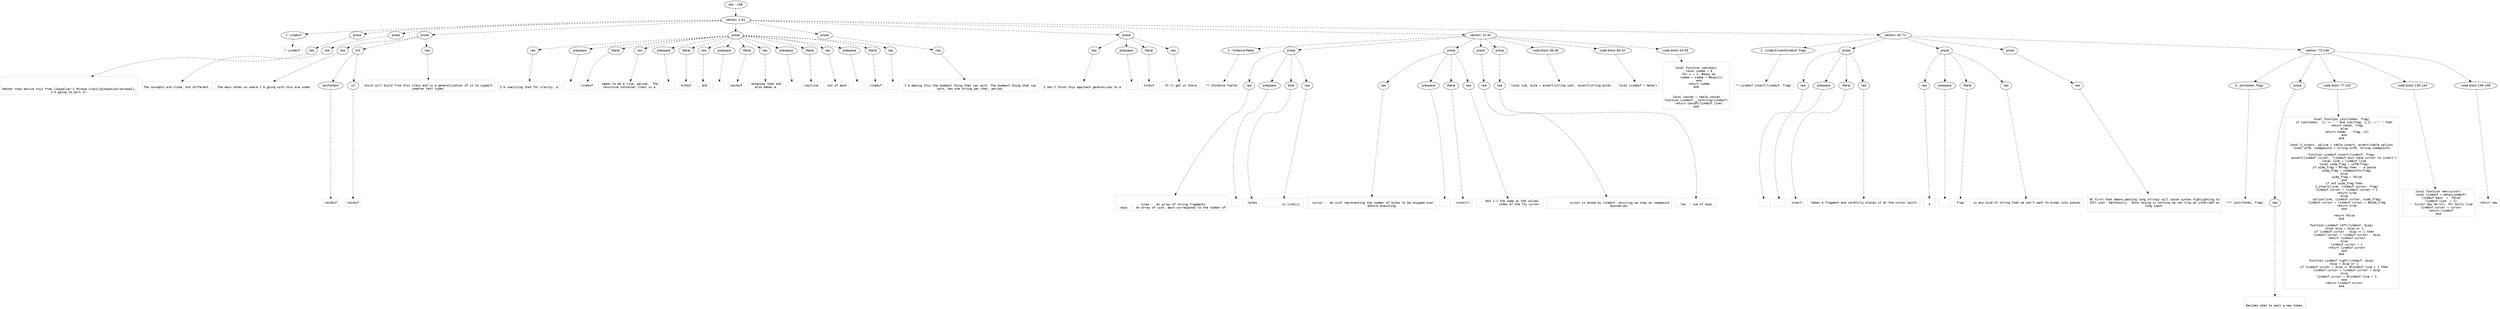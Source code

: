 digraph lpegNode {

node [fontname=Helvetica]
edge [style=dashed]

doc_0 [label="doc - 148"]


doc_0 -> { section_1}
{rank=same; section_1}

section_1 [label="section: 1-61"]


// END RANK doc_0

section_1 -> { header_2 prose_3 prose_4 prose_5 prose_6 prose_7 prose_8 section_9 section_10}
{rank=same; header_2 prose_3 prose_4 prose_5 prose_6 prose_7 prose_8 section_9 section_10}

header_2 [label="1 : Linebuf"]

prose_3 [label="prose"]

prose_4 [label="prose"]

prose_5 [label="prose"]

prose_6 [label="prose"]

prose_7 [label="prose"]

prose_8 [label="prose"]

section_9 [label="section: 22-61"]

section_10 [label="section: 62-72"]


// END RANK section_1

header_2 -> leaf_11
leaf_11  [color=Gray,shape=rectangle,fontname=Inconsolata,label="* Linebuf"]
// END RANK header_2

prose_3 -> { raw_12}
{rank=same; raw_12}

raw_12 [label="raw"]


// END RANK prose_3

raw_12 -> leaf_13
leaf_13  [color=Gray,shape=rectangle,fontname=Inconsolata,label="


Rather than derive this from [[espalier's Phrase class][@/espalier/phrase]],
I'm going to port it.
"]
// END RANK raw_12

prose_4 -> { raw_14}
{rank=same; raw_14}

raw_14 [label="raw"]


// END RANK prose_4

raw_14 -> leaf_15
leaf_15  [color=Gray,shape=rectangle,fontname=Inconsolata,label="
The concepts are close, but different.
"]
// END RANK raw_14

prose_5 -> { raw_16 link_17 raw_18}
{rank=same; raw_16 link_17 raw_18}

raw_16 [label="raw"]

link_17 [label="link"]

raw_18 [label="raw"]


// END RANK prose_5

raw_16 -> leaf_19
leaf_19  [color=Gray,shape=rectangle,fontname=Inconsolata,label="
The main notes on where I'm going with this are under "]
// END RANK raw_16

link_17 -> { anchortext_20 url_21}
{rank=same; anchortext_20 url_21}

anchortext_20 [label="anchortext"]

url_21 [label="url"]


// END RANK link_17

anchortext_20 -> leaf_22
leaf_22  [color=Gray,shape=rectangle,fontname=Inconsolata,label="rainbuf"]
// END RANK anchortext_20

url_21 -> leaf_23
leaf_23  [color=Gray,shape=rectangle,fontname=Inconsolata,label="rainbuf"]
// END RANK url_21

raw_18 -> leaf_24
leaf_24  [color=Gray,shape=rectangle,fontname=Inconsolata,label=",
which will build from this class and is a generalization of it to support
complex text types.
"]
// END RANK raw_18

prose_6 -> { raw_25 prespace_26 literal_27 raw_28 prespace_29 literal_30 raw_31 prespace_32 literal_33 raw_34 prespace_35 literal_36 raw_37 prespace_38 literal_39 raw_40}
{rank=same; raw_25 prespace_26 literal_27 raw_28 prespace_29 literal_30 raw_31 prespace_32 literal_33 raw_34 prespace_35 literal_36 raw_37 prespace_38 literal_39 raw_40}

raw_25 [label="raw"]

prespace_26 [label="prespace"]

literal_27 [label="literal"]

raw_28 [label="raw"]

prespace_29 [label="prespace"]

literal_30 [label="literal"]

raw_31 [label="raw"]

prespace_32 [label="prespace"]

literal_33 [label="literal"]

raw_34 [label="raw"]

prespace_35 [label="prespace"]

literal_36 [label="literal"]

raw_37 [label="raw"]

prespace_38 [label="prespace"]

literal_39 [label="literal"]

raw_40 [label="raw"]


// END RANK prose_6

raw_25 -> leaf_41
leaf_41  [color=Gray,shape=rectangle,fontname=Inconsolata,label="
I'm realizing that for clarity, a"]
// END RANK raw_25

prespace_26 -> leaf_42
leaf_42  [color=Gray,shape=rectangle,fontname=Inconsolata,label=" "]
// END RANK prespace_26

literal_27 -> leaf_43
leaf_43  [color=Gray,shape=rectangle,fontname=Inconsolata,label="linebuf"]
// END RANK literal_27

raw_28 -> leaf_44
leaf_44  [color=Gray,shape=rectangle,fontname=Inconsolata,label=" needs to be a line, period.  The
recursive container class is a"]
// END RANK raw_28

prespace_29 -> leaf_45
leaf_45  [color=Gray,shape=rectangle,fontname=Inconsolata,label=" "]
// END RANK prespace_29

literal_30 -> leaf_46
leaf_46  [color=Gray,shape=rectangle,fontname=Inconsolata,label="txtbuf"]
// END RANK literal_30

raw_31 -> leaf_47
leaf_47  [color=Gray,shape=rectangle,fontname=Inconsolata,label=", and"]
// END RANK raw_31

prespace_32 -> leaf_48
leaf_48  [color=Gray,shape=rectangle,fontname=Inconsolata,label=" "]
// END RANK prespace_32

literal_33 -> leaf_49
leaf_49  [color=Gray,shape=rectangle,fontname=Inconsolata,label="rainbuf"]
// END RANK literal_33

raw_34 -> leaf_50
leaf_50  [color=Gray,shape=rectangle,fontname=Inconsolata,label=" enhances that and
also makes a"]
// END RANK raw_34

prespace_35 -> leaf_51
leaf_51  [color=Gray,shape=rectangle,fontname=Inconsolata,label=" "]
// END RANK prespace_35

literal_36 -> leaf_52
leaf_52  [color=Gray,shape=rectangle,fontname=Inconsolata,label="rainline"]
// END RANK literal_36

raw_37 -> leaf_53
leaf_53  [color=Gray,shape=rectangle,fontname=Inconsolata,label=" out of each"]
// END RANK raw_37

prespace_38 -> leaf_54
leaf_54  [color=Gray,shape=rectangle,fontname=Inconsolata,label=" "]
// END RANK prespace_38

literal_39 -> leaf_55
leaf_55  [color=Gray,shape=rectangle,fontname=Inconsolata,label="linebuf"]
// END RANK literal_39

raw_40 -> leaf_56
leaf_56  [color=Gray,shape=rectangle,fontname=Inconsolata,label=".
"]
// END RANK raw_40

prose_7 -> { raw_57}
{rank=same; raw_57}

raw_57 [label="raw"]


// END RANK prose_7

raw_57 -> leaf_58
leaf_58  [color=Gray,shape=rectangle,fontname=Inconsolata,label="
I'm making this the dumbest thing that can work. The dumbest thing that can
work, has one string per char, period.
"]
// END RANK raw_57

prose_8 -> { raw_59 prespace_60 literal_61 raw_62}
{rank=same; raw_59 prespace_60 literal_61 raw_62}

raw_59 [label="raw"]

prespace_60 [label="prespace"]

literal_61 [label="literal"]

raw_62 [label="raw"]


// END RANK prose_8

raw_59 -> leaf_63
leaf_63  [color=Gray,shape=rectangle,fontname=Inconsolata,label="
I don't think this approach generalizes to a"]
// END RANK raw_59

prespace_60 -> leaf_64
leaf_64  [color=Gray,shape=rectangle,fontname=Inconsolata,label=" "]
// END RANK prespace_60

literal_61 -> leaf_65
leaf_65  [color=Gray,shape=rectangle,fontname=Inconsolata,label="txtbuf"]
// END RANK literal_61

raw_62 -> leaf_66
leaf_66  [color=Gray,shape=rectangle,fontname=Inconsolata,label=". It'll get us there.
"]
// END RANK raw_62

section_9 -> { header_67 prose_68 prose_69 prose_70 prose_71 codeblock_72 codeblock_73 codeblock_74}
{rank=same; header_67 prose_68 prose_69 prose_70 prose_71 codeblock_72 codeblock_73 codeblock_74}

header_67 [label="2 : Instance fields"]

prose_68 [label="prose"]

prose_69 [label="prose"]

prose_70 [label="prose"]

prose_71 [label="prose"]

codeblock_72 [label="code block 36-38"]

codeblock_73 [label="code block 40-42"]

codeblock_74 [label="code block 44-59"]


// END RANK section_9

header_67 -> leaf_75
leaf_75  [color=Gray,shape=rectangle,fontname=Inconsolata,label="** Instance fields"]
// END RANK header_67

prose_68 -> { raw_76 prespace_77 bold_78 raw_79}
{rank=same; raw_76 prespace_77 bold_78 raw_79}

raw_76 [label="raw"]

prespace_77 [label="prespace"]

bold_78 [label="bold"]

raw_79 [label="raw"]


// END RANK prose_68

raw_76 -> leaf_80
leaf_80  [color=Gray,shape=rectangle,fontname=Inconsolata,label="

- lines :  An array of string fragments
- dsps  :  An array of uint, each corresponds to the number of"]
// END RANK raw_76

prespace_77 -> leaf_81
leaf_81  [color=Gray,shape=rectangle,fontname=Inconsolata,label=" "]
// END RANK prespace_77

bold_78 -> leaf_82
leaf_82  [color=Gray,shape=rectangle,fontname=Inconsolata,label="bytes"]
// END RANK bold_78

raw_79 -> leaf_83
leaf_83  [color=Gray,shape=rectangle,fontname=Inconsolata,label="
          in line[i].
"]
// END RANK raw_79

prose_69 -> { raw_84 prespace_85 literal_86 raw_87}
{rank=same; raw_84 prespace_85 literal_86 raw_87}

raw_84 [label="raw"]

prespace_85 [label="prespace"]

literal_86 [label="literal"]

raw_87 [label="raw"]


// END RANK prose_69

raw_84 -> leaf_88
leaf_88  [color=Gray,shape=rectangle,fontname=Inconsolata,label="
- cursor :  An uint representing the number of bytes to be skipped over
            before executing"]
// END RANK raw_84

prespace_85 -> leaf_89
leaf_89  [color=Gray,shape=rectangle,fontname=Inconsolata,label=" "]
// END RANK prespace_85

literal_86 -> leaf_90
leaf_90  [color=Gray,shape=rectangle,fontname=Inconsolata,label="insert()"]
// END RANK literal_86

raw_87 -> leaf_91
leaf_91  [color=Gray,shape=rectangle,fontname=Inconsolata,label=".  Not 1-1 the same as the column
            index of the tty cursor.
"]
// END RANK raw_87

prose_70 -> { raw_92}
{rank=same; raw_92}

raw_92 [label="raw"]


// END RANK prose_70

raw_92 -> leaf_93
leaf_93  [color=Gray,shape=rectangle,fontname=Inconsolata,label="
            cursor is moved by linebuf, ensuring we stay on codepoint
            boundaries.
"]
// END RANK raw_92

prose_71 -> { raw_94}
{rank=same; raw_94}

raw_94 [label="raw"]


// END RANK prose_71

raw_94 -> leaf_95
leaf_95  [color=Gray,shape=rectangle,fontname=Inconsolata,label="
- len  : sum of dsps."]
// END RANK raw_94

codeblock_72 -> leaf_96
leaf_96  [color=Gray,shape=rectangle,fontname=Inconsolata,label="local sub, byte = assert(string.sub), assert(string.byte)"]
// END RANK codeblock_72

codeblock_73 -> leaf_97
leaf_97  [color=Gray,shape=rectangle,fontname=Inconsolata,label="local Linebuf = meta()"]
// END RANK codeblock_73

codeblock_74 -> leaf_98
leaf_98  [color=Gray,shape=rectangle,fontname=Inconsolata,label="
local function sum(dsps)
   local summa = 0
   for i = 1, #dsps do
      summa = summa + #dsps[i]
   end
   return summa
end


local concat = table.concat
function Linebuf.__tostring(linebuf)
   return concat(linebuf.line)
end"]
// END RANK codeblock_74

section_10 -> { header_99 prose_100 prose_101 prose_102 section_103}
{rank=same; header_99 prose_100 prose_101 prose_102 section_103}

header_99 [label="2 : Linebuf.insert(linebuf, frag)"]

prose_100 [label="prose"]

prose_101 [label="prose"]

prose_102 [label="prose"]

section_103 [label="section: 73-148"]


// END RANK section_10

header_99 -> leaf_104
leaf_104  [color=Gray,shape=rectangle,fontname=Inconsolata,label="** Linebuf.insert(linebuf, frag)"]
// END RANK header_99

prose_100 -> { raw_105 prespace_106 literal_107 raw_108}
{rank=same; raw_105 prespace_106 literal_107 raw_108}

raw_105 [label="raw"]

prespace_106 [label="prespace"]

literal_107 [label="literal"]

raw_108 [label="raw"]


// END RANK prose_100

raw_105 -> leaf_109
leaf_109  [color=Gray,shape=rectangle,fontname=Inconsolata,label=""]
// END RANK raw_105

prespace_106 -> leaf_110
leaf_110  [color=Gray,shape=rectangle,fontname=Inconsolata,label=""]
// END RANK prespace_106

literal_107 -> leaf_111
leaf_111  [color=Gray,shape=rectangle,fontname=Inconsolata,label="insert"]
// END RANK literal_107

raw_108 -> leaf_112
leaf_112  [color=Gray,shape=rectangle,fontname=Inconsolata,label=" takes a fragment and carefully places it at the cursor point.
"]
// END RANK raw_108

prose_101 -> { raw_113 prespace_114 literal_115 raw_116}
{rank=same; raw_113 prespace_114 literal_115 raw_116}

raw_113 [label="raw"]

prespace_114 [label="prespace"]

literal_115 [label="literal"]

raw_116 [label="raw"]


// END RANK prose_101

raw_113 -> leaf_117
leaf_117  [color=Gray,shape=rectangle,fontname=Inconsolata,label="
A"]
// END RANK raw_113

prespace_114 -> leaf_118
leaf_118  [color=Gray,shape=rectangle,fontname=Inconsolata,label=" "]
// END RANK prespace_114

literal_115 -> leaf_119
leaf_119  [color=Gray,shape=rectangle,fontname=Inconsolata,label="frag"]
// END RANK literal_115

raw_116 -> leaf_120
leaf_120  [color=Gray,shape=rectangle,fontname=Inconsolata,label=" is any kind of string that we won't want to break into pieces.
"]
// END RANK raw_116

prose_102 -> { raw_121}
{rank=same; raw_121}

raw_121 [label="raw"]


// END RANK prose_102

raw_121 -> leaf_122
leaf_122  [color=Gray,shape=rectangle,fontname=Inconsolata,label="
At first that means pasting long strings will cause syntax highlighting to
fall over. Harmlessly.  Once lexing is working we can trip an interrupt on
long input.

"]
// END RANK raw_121

section_103 -> { header_123 prose_124 codeblock_125 codeblock_126 codeblock_127}
{rank=same; header_123 prose_124 codeblock_125 codeblock_126 codeblock_127}

header_123 [label="3 : join(token, frag)"]

prose_124 [label="prose"]

codeblock_125 [label="code block 77-132"]

codeblock_126 [label="code block 135-144"]

codeblock_127 [label="code block 146-148"]


// END RANK section_103

header_123 -> leaf_128
leaf_128  [color=Gray,shape=rectangle,fontname=Inconsolata,label="*** join(token, frag)"]
// END RANK header_123

prose_124 -> { raw_129}
{rank=same; raw_129}

raw_129 [label="raw"]


// END RANK prose_124

raw_129 -> leaf_130
leaf_130  [color=Gray,shape=rectangle,fontname=Inconsolata,label="

Decides when to emit a new token.
"]
// END RANK raw_129

codeblock_125 -> leaf_131
leaf_131  [color=Gray,shape=rectangle,fontname=Inconsolata,label="local function join(token, frag)
   if sub(token, -1) == \" \" and sub(frag, 1,1) ~= \" \" then
      return token, frag
   else
      return token .. frag, nil
   end
end

local t_insert, splice = table.insert, assert(table.splice)
local utf8, codepoints = string.utf8, string.codepoints

function Linebuf.insert(linebuf, frag)
   assert(linebuf.cursor, \"linebuf must have cursor to insert\")
   local line = linebuf.line
   local wide_frag = utf8(frag)
   if wide_frag < #frag then -- a paste
      wide_frag = codepoints(frag)
   else
      wide_frag = false
   end
   if not wide_frag then
      t_insert(line, linebuf.cursor, frag)
      linebuf.cursor = linebuf.cursor + 1
      return true
   else
      splice(line, linebuf.cursor, wide_frag)
      linebuf.cursor = linebuf.cursor + #wide_frag
      return true
   end

   return false
end

function Linebuf.left(linebuf, disp)
   local disp = disp or 1
   if linebuf.cursor - disp >= 1 then
      linebuf.cursor = linebuf.cursor - disp
      return linebuf.cursor
   else
      linebuf.cursor = 1
      return linebuf.cursor
   end
end

function Linebuf.right(linebuf, disp)
   disp = disp or 1
   if linebuf.cursor + disp <= #linebuf.line + 1 then
      linebuf.cursor = linebuf.cursor + disp
   else
      linebuf.cursor = #linebuf.line + 1
   end
   return linebuf.cursor
end
"]
// END RANK codeblock_125

codeblock_126 -> leaf_132
leaf_132  [color=Gray,shape=rectangle,fontname=Inconsolata,label="local function new(cursor)
   local linebuf = meta(Linebuf)
   linebuf.back  =  false
   linebuf.line  = {}
   -- Cursor may be nil, for multi-line
   linebuf.cursor = cursor
   return linebuf
end"]
// END RANK codeblock_126

codeblock_127 -> leaf_133
leaf_133  [color=Gray,shape=rectangle,fontname=Inconsolata,label="return new"]
// END RANK codeblock_127


}
